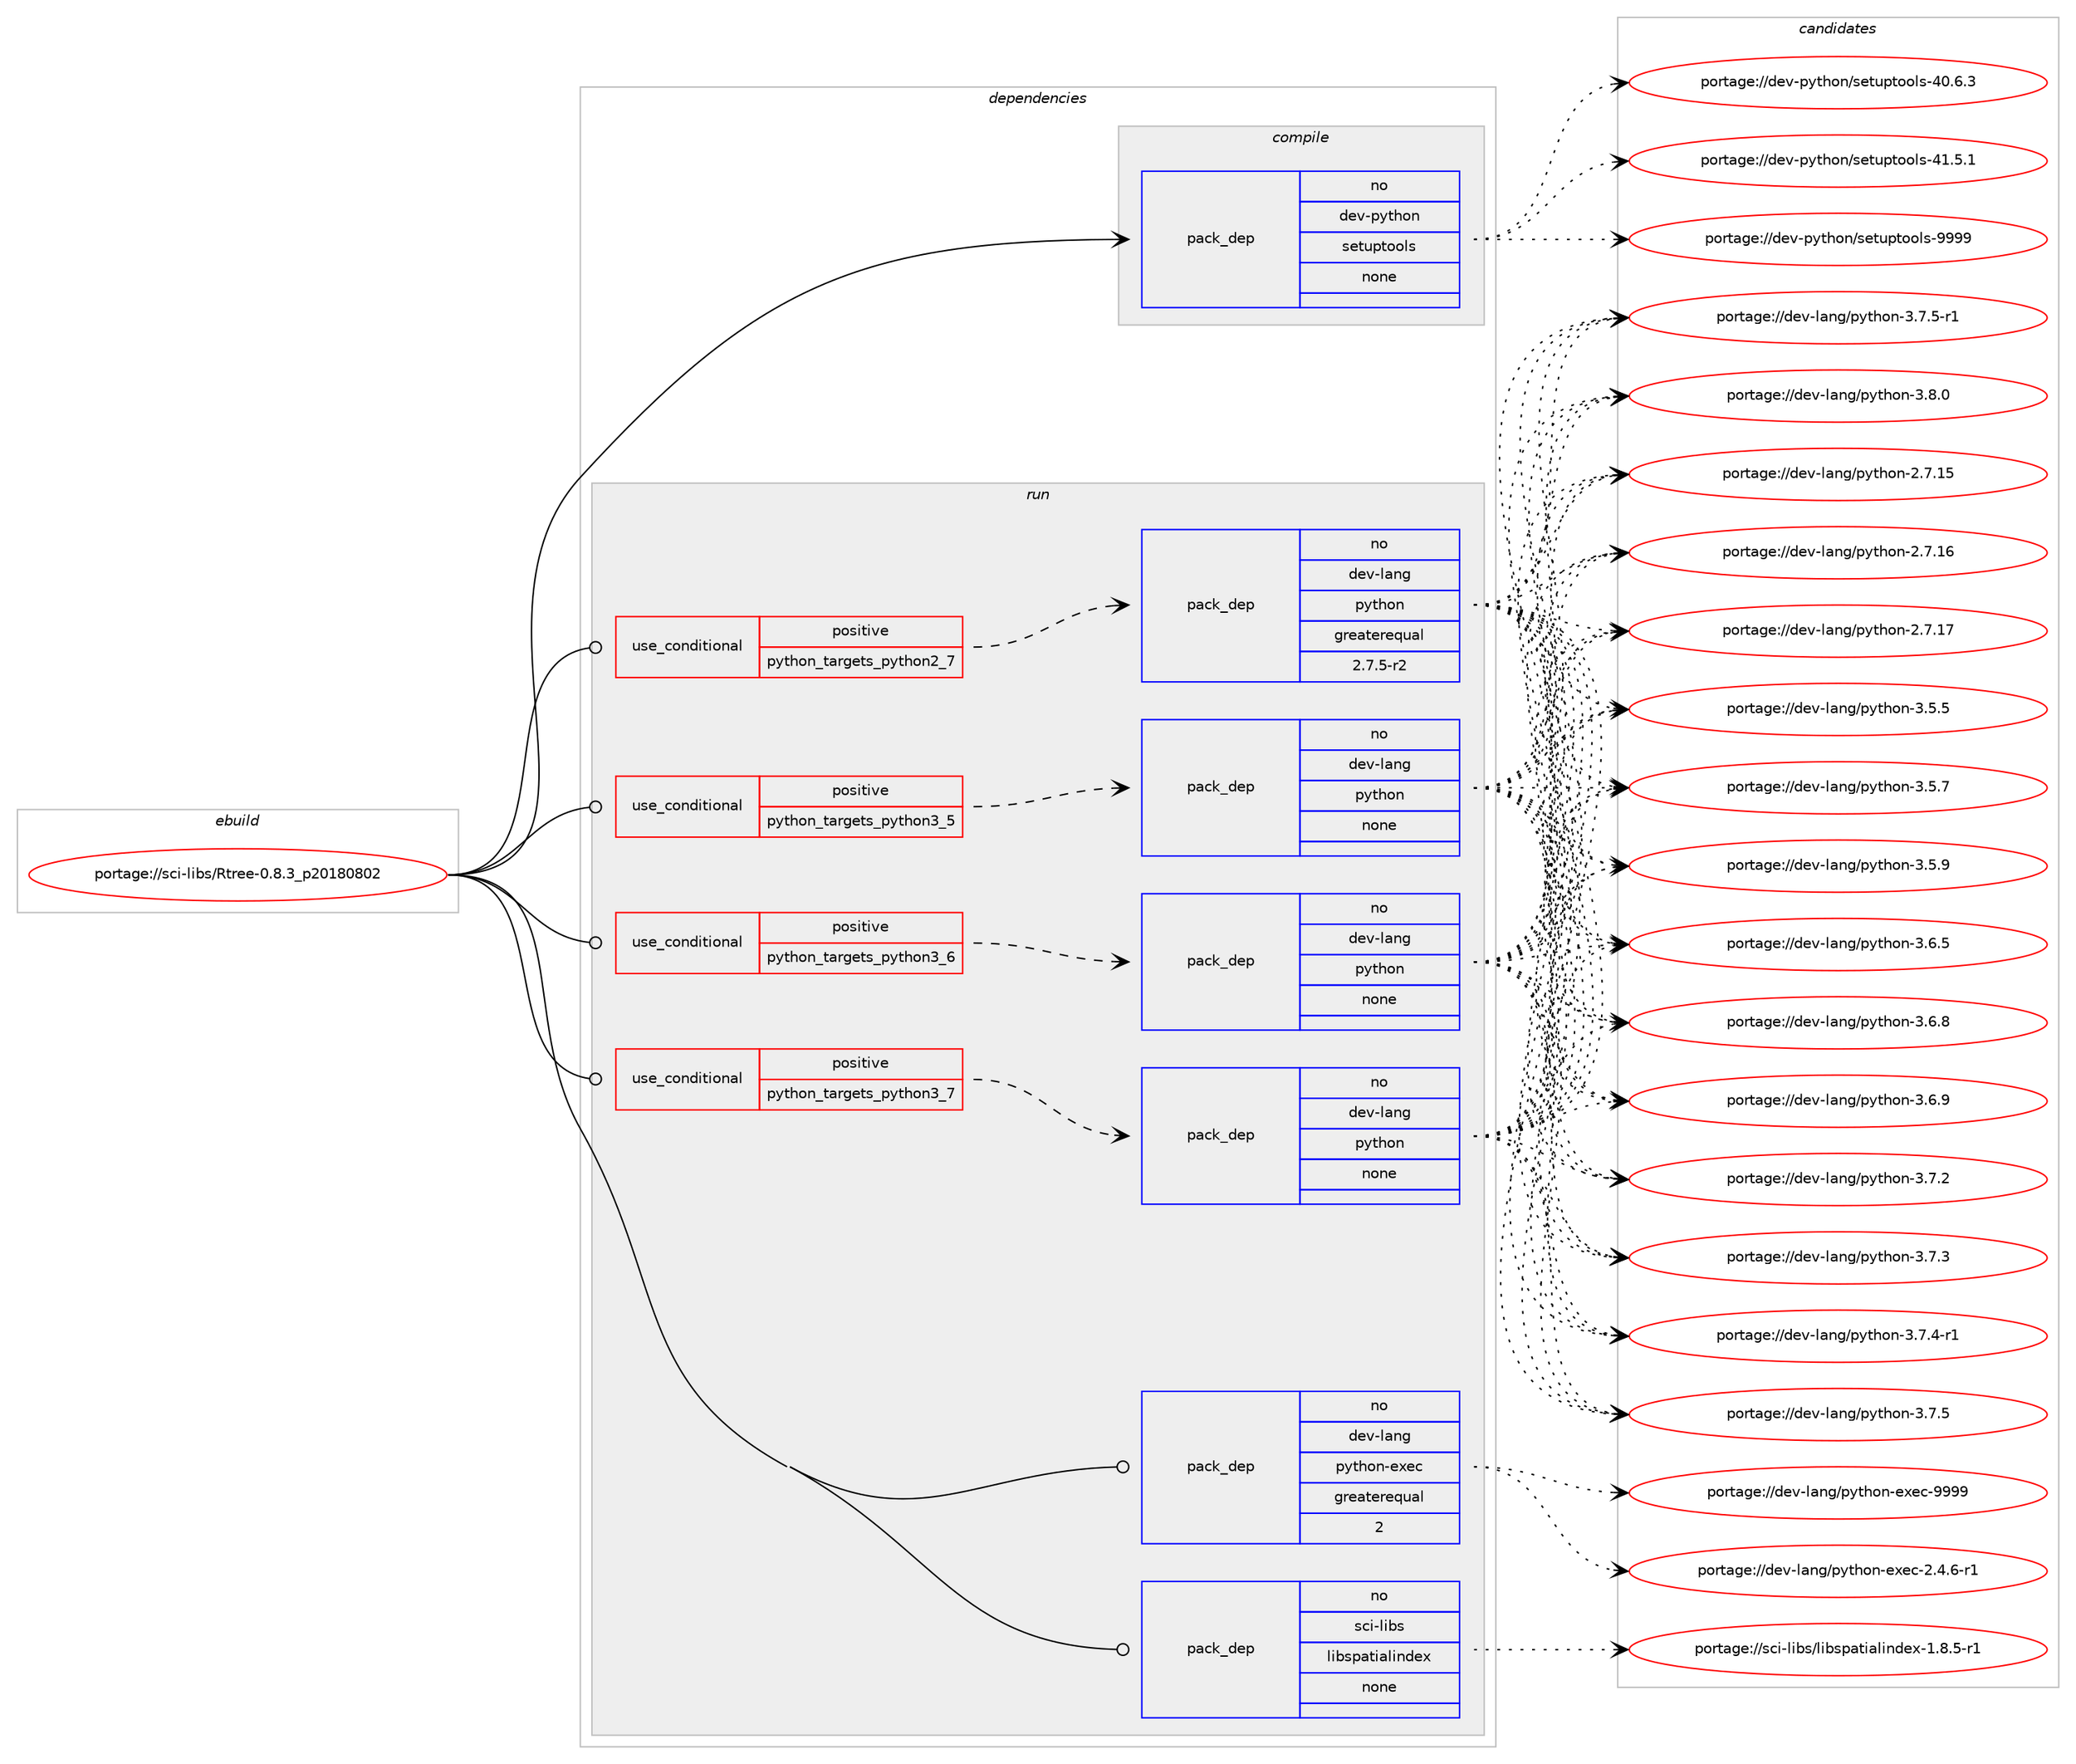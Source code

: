digraph prolog {

# *************
# Graph options
# *************

newrank=true;
concentrate=true;
compound=true;
graph [rankdir=LR,fontname=Helvetica,fontsize=10,ranksep=1.5];#, ranksep=2.5, nodesep=0.2];
edge  [arrowhead=vee];
node  [fontname=Helvetica,fontsize=10];

# **********
# The ebuild
# **********

subgraph cluster_leftcol {
color=gray;
rank=same;
label=<<i>ebuild</i>>;
id [label="portage://sci-libs/Rtree-0.8.3_p20180802", color=red, width=4, href="../sci-libs/Rtree-0.8.3_p20180802.svg"];
}

# ****************
# The dependencies
# ****************

subgraph cluster_midcol {
color=gray;
label=<<i>dependencies</i>>;
subgraph cluster_compile {
fillcolor="#eeeeee";
style=filled;
label=<<i>compile</i>>;
subgraph pack285783 {
dependency388417 [label=<<TABLE BORDER="0" CELLBORDER="1" CELLSPACING="0" CELLPADDING="4" WIDTH="220"><TR><TD ROWSPAN="6" CELLPADDING="30">pack_dep</TD></TR><TR><TD WIDTH="110">no</TD></TR><TR><TD>dev-python</TD></TR><TR><TD>setuptools</TD></TR><TR><TD>none</TD></TR><TR><TD></TD></TR></TABLE>>, shape=none, color=blue];
}
id:e -> dependency388417:w [weight=20,style="solid",arrowhead="vee"];
}
subgraph cluster_compileandrun {
fillcolor="#eeeeee";
style=filled;
label=<<i>compile and run</i>>;
}
subgraph cluster_run {
fillcolor="#eeeeee";
style=filled;
label=<<i>run</i>>;
subgraph cond96053 {
dependency388418 [label=<<TABLE BORDER="0" CELLBORDER="1" CELLSPACING="0" CELLPADDING="4"><TR><TD ROWSPAN="3" CELLPADDING="10">use_conditional</TD></TR><TR><TD>positive</TD></TR><TR><TD>python_targets_python2_7</TD></TR></TABLE>>, shape=none, color=red];
subgraph pack285784 {
dependency388419 [label=<<TABLE BORDER="0" CELLBORDER="1" CELLSPACING="0" CELLPADDING="4" WIDTH="220"><TR><TD ROWSPAN="6" CELLPADDING="30">pack_dep</TD></TR><TR><TD WIDTH="110">no</TD></TR><TR><TD>dev-lang</TD></TR><TR><TD>python</TD></TR><TR><TD>greaterequal</TD></TR><TR><TD>2.7.5-r2</TD></TR></TABLE>>, shape=none, color=blue];
}
dependency388418:e -> dependency388419:w [weight=20,style="dashed",arrowhead="vee"];
}
id:e -> dependency388418:w [weight=20,style="solid",arrowhead="odot"];
subgraph cond96054 {
dependency388420 [label=<<TABLE BORDER="0" CELLBORDER="1" CELLSPACING="0" CELLPADDING="4"><TR><TD ROWSPAN="3" CELLPADDING="10">use_conditional</TD></TR><TR><TD>positive</TD></TR><TR><TD>python_targets_python3_5</TD></TR></TABLE>>, shape=none, color=red];
subgraph pack285785 {
dependency388421 [label=<<TABLE BORDER="0" CELLBORDER="1" CELLSPACING="0" CELLPADDING="4" WIDTH="220"><TR><TD ROWSPAN="6" CELLPADDING="30">pack_dep</TD></TR><TR><TD WIDTH="110">no</TD></TR><TR><TD>dev-lang</TD></TR><TR><TD>python</TD></TR><TR><TD>none</TD></TR><TR><TD></TD></TR></TABLE>>, shape=none, color=blue];
}
dependency388420:e -> dependency388421:w [weight=20,style="dashed",arrowhead="vee"];
}
id:e -> dependency388420:w [weight=20,style="solid",arrowhead="odot"];
subgraph cond96055 {
dependency388422 [label=<<TABLE BORDER="0" CELLBORDER="1" CELLSPACING="0" CELLPADDING="4"><TR><TD ROWSPAN="3" CELLPADDING="10">use_conditional</TD></TR><TR><TD>positive</TD></TR><TR><TD>python_targets_python3_6</TD></TR></TABLE>>, shape=none, color=red];
subgraph pack285786 {
dependency388423 [label=<<TABLE BORDER="0" CELLBORDER="1" CELLSPACING="0" CELLPADDING="4" WIDTH="220"><TR><TD ROWSPAN="6" CELLPADDING="30">pack_dep</TD></TR><TR><TD WIDTH="110">no</TD></TR><TR><TD>dev-lang</TD></TR><TR><TD>python</TD></TR><TR><TD>none</TD></TR><TR><TD></TD></TR></TABLE>>, shape=none, color=blue];
}
dependency388422:e -> dependency388423:w [weight=20,style="dashed",arrowhead="vee"];
}
id:e -> dependency388422:w [weight=20,style="solid",arrowhead="odot"];
subgraph cond96056 {
dependency388424 [label=<<TABLE BORDER="0" CELLBORDER="1" CELLSPACING="0" CELLPADDING="4"><TR><TD ROWSPAN="3" CELLPADDING="10">use_conditional</TD></TR><TR><TD>positive</TD></TR><TR><TD>python_targets_python3_7</TD></TR></TABLE>>, shape=none, color=red];
subgraph pack285787 {
dependency388425 [label=<<TABLE BORDER="0" CELLBORDER="1" CELLSPACING="0" CELLPADDING="4" WIDTH="220"><TR><TD ROWSPAN="6" CELLPADDING="30">pack_dep</TD></TR><TR><TD WIDTH="110">no</TD></TR><TR><TD>dev-lang</TD></TR><TR><TD>python</TD></TR><TR><TD>none</TD></TR><TR><TD></TD></TR></TABLE>>, shape=none, color=blue];
}
dependency388424:e -> dependency388425:w [weight=20,style="dashed",arrowhead="vee"];
}
id:e -> dependency388424:w [weight=20,style="solid",arrowhead="odot"];
subgraph pack285788 {
dependency388426 [label=<<TABLE BORDER="0" CELLBORDER="1" CELLSPACING="0" CELLPADDING="4" WIDTH="220"><TR><TD ROWSPAN="6" CELLPADDING="30">pack_dep</TD></TR><TR><TD WIDTH="110">no</TD></TR><TR><TD>dev-lang</TD></TR><TR><TD>python-exec</TD></TR><TR><TD>greaterequal</TD></TR><TR><TD>2</TD></TR></TABLE>>, shape=none, color=blue];
}
id:e -> dependency388426:w [weight=20,style="solid",arrowhead="odot"];
subgraph pack285789 {
dependency388427 [label=<<TABLE BORDER="0" CELLBORDER="1" CELLSPACING="0" CELLPADDING="4" WIDTH="220"><TR><TD ROWSPAN="6" CELLPADDING="30">pack_dep</TD></TR><TR><TD WIDTH="110">no</TD></TR><TR><TD>sci-libs</TD></TR><TR><TD>libspatialindex</TD></TR><TR><TD>none</TD></TR><TR><TD></TD></TR></TABLE>>, shape=none, color=blue];
}
id:e -> dependency388427:w [weight=20,style="solid",arrowhead="odot"];
}
}

# **************
# The candidates
# **************

subgraph cluster_choices {
rank=same;
color=gray;
label=<<i>candidates</i>>;

subgraph choice285783 {
color=black;
nodesep=1;
choiceportage100101118451121211161041111104711510111611711211611111110811545524846544651 [label="portage://dev-python/setuptools-40.6.3", color=red, width=4,href="../dev-python/setuptools-40.6.3.svg"];
choiceportage100101118451121211161041111104711510111611711211611111110811545524946534649 [label="portage://dev-python/setuptools-41.5.1", color=red, width=4,href="../dev-python/setuptools-41.5.1.svg"];
choiceportage10010111845112121116104111110471151011161171121161111111081154557575757 [label="portage://dev-python/setuptools-9999", color=red, width=4,href="../dev-python/setuptools-9999.svg"];
dependency388417:e -> choiceportage100101118451121211161041111104711510111611711211611111110811545524846544651:w [style=dotted,weight="100"];
dependency388417:e -> choiceportage100101118451121211161041111104711510111611711211611111110811545524946534649:w [style=dotted,weight="100"];
dependency388417:e -> choiceportage10010111845112121116104111110471151011161171121161111111081154557575757:w [style=dotted,weight="100"];
}
subgraph choice285784 {
color=black;
nodesep=1;
choiceportage10010111845108971101034711212111610411111045504655464953 [label="portage://dev-lang/python-2.7.15", color=red, width=4,href="../dev-lang/python-2.7.15.svg"];
choiceportage10010111845108971101034711212111610411111045504655464954 [label="portage://dev-lang/python-2.7.16", color=red, width=4,href="../dev-lang/python-2.7.16.svg"];
choiceportage10010111845108971101034711212111610411111045504655464955 [label="portage://dev-lang/python-2.7.17", color=red, width=4,href="../dev-lang/python-2.7.17.svg"];
choiceportage100101118451089711010347112121116104111110455146534653 [label="portage://dev-lang/python-3.5.5", color=red, width=4,href="../dev-lang/python-3.5.5.svg"];
choiceportage100101118451089711010347112121116104111110455146534655 [label="portage://dev-lang/python-3.5.7", color=red, width=4,href="../dev-lang/python-3.5.7.svg"];
choiceportage100101118451089711010347112121116104111110455146534657 [label="portage://dev-lang/python-3.5.9", color=red, width=4,href="../dev-lang/python-3.5.9.svg"];
choiceportage100101118451089711010347112121116104111110455146544653 [label="portage://dev-lang/python-3.6.5", color=red, width=4,href="../dev-lang/python-3.6.5.svg"];
choiceportage100101118451089711010347112121116104111110455146544656 [label="portage://dev-lang/python-3.6.8", color=red, width=4,href="../dev-lang/python-3.6.8.svg"];
choiceportage100101118451089711010347112121116104111110455146544657 [label="portage://dev-lang/python-3.6.9", color=red, width=4,href="../dev-lang/python-3.6.9.svg"];
choiceportage100101118451089711010347112121116104111110455146554650 [label="portage://dev-lang/python-3.7.2", color=red, width=4,href="../dev-lang/python-3.7.2.svg"];
choiceportage100101118451089711010347112121116104111110455146554651 [label="portage://dev-lang/python-3.7.3", color=red, width=4,href="../dev-lang/python-3.7.3.svg"];
choiceportage1001011184510897110103471121211161041111104551465546524511449 [label="portage://dev-lang/python-3.7.4-r1", color=red, width=4,href="../dev-lang/python-3.7.4-r1.svg"];
choiceportage100101118451089711010347112121116104111110455146554653 [label="portage://dev-lang/python-3.7.5", color=red, width=4,href="../dev-lang/python-3.7.5.svg"];
choiceportage1001011184510897110103471121211161041111104551465546534511449 [label="portage://dev-lang/python-3.7.5-r1", color=red, width=4,href="../dev-lang/python-3.7.5-r1.svg"];
choiceportage100101118451089711010347112121116104111110455146564648 [label="portage://dev-lang/python-3.8.0", color=red, width=4,href="../dev-lang/python-3.8.0.svg"];
dependency388419:e -> choiceportage10010111845108971101034711212111610411111045504655464953:w [style=dotted,weight="100"];
dependency388419:e -> choiceportage10010111845108971101034711212111610411111045504655464954:w [style=dotted,weight="100"];
dependency388419:e -> choiceportage10010111845108971101034711212111610411111045504655464955:w [style=dotted,weight="100"];
dependency388419:e -> choiceportage100101118451089711010347112121116104111110455146534653:w [style=dotted,weight="100"];
dependency388419:e -> choiceportage100101118451089711010347112121116104111110455146534655:w [style=dotted,weight="100"];
dependency388419:e -> choiceportage100101118451089711010347112121116104111110455146534657:w [style=dotted,weight="100"];
dependency388419:e -> choiceportage100101118451089711010347112121116104111110455146544653:w [style=dotted,weight="100"];
dependency388419:e -> choiceportage100101118451089711010347112121116104111110455146544656:w [style=dotted,weight="100"];
dependency388419:e -> choiceportage100101118451089711010347112121116104111110455146544657:w [style=dotted,weight="100"];
dependency388419:e -> choiceportage100101118451089711010347112121116104111110455146554650:w [style=dotted,weight="100"];
dependency388419:e -> choiceportage100101118451089711010347112121116104111110455146554651:w [style=dotted,weight="100"];
dependency388419:e -> choiceportage1001011184510897110103471121211161041111104551465546524511449:w [style=dotted,weight="100"];
dependency388419:e -> choiceportage100101118451089711010347112121116104111110455146554653:w [style=dotted,weight="100"];
dependency388419:e -> choiceportage1001011184510897110103471121211161041111104551465546534511449:w [style=dotted,weight="100"];
dependency388419:e -> choiceportage100101118451089711010347112121116104111110455146564648:w [style=dotted,weight="100"];
}
subgraph choice285785 {
color=black;
nodesep=1;
choiceportage10010111845108971101034711212111610411111045504655464953 [label="portage://dev-lang/python-2.7.15", color=red, width=4,href="../dev-lang/python-2.7.15.svg"];
choiceportage10010111845108971101034711212111610411111045504655464954 [label="portage://dev-lang/python-2.7.16", color=red, width=4,href="../dev-lang/python-2.7.16.svg"];
choiceportage10010111845108971101034711212111610411111045504655464955 [label="portage://dev-lang/python-2.7.17", color=red, width=4,href="../dev-lang/python-2.7.17.svg"];
choiceportage100101118451089711010347112121116104111110455146534653 [label="portage://dev-lang/python-3.5.5", color=red, width=4,href="../dev-lang/python-3.5.5.svg"];
choiceportage100101118451089711010347112121116104111110455146534655 [label="portage://dev-lang/python-3.5.7", color=red, width=4,href="../dev-lang/python-3.5.7.svg"];
choiceportage100101118451089711010347112121116104111110455146534657 [label="portage://dev-lang/python-3.5.9", color=red, width=4,href="../dev-lang/python-3.5.9.svg"];
choiceportage100101118451089711010347112121116104111110455146544653 [label="portage://dev-lang/python-3.6.5", color=red, width=4,href="../dev-lang/python-3.6.5.svg"];
choiceportage100101118451089711010347112121116104111110455146544656 [label="portage://dev-lang/python-3.6.8", color=red, width=4,href="../dev-lang/python-3.6.8.svg"];
choiceportage100101118451089711010347112121116104111110455146544657 [label="portage://dev-lang/python-3.6.9", color=red, width=4,href="../dev-lang/python-3.6.9.svg"];
choiceportage100101118451089711010347112121116104111110455146554650 [label="portage://dev-lang/python-3.7.2", color=red, width=4,href="../dev-lang/python-3.7.2.svg"];
choiceportage100101118451089711010347112121116104111110455146554651 [label="portage://dev-lang/python-3.7.3", color=red, width=4,href="../dev-lang/python-3.7.3.svg"];
choiceportage1001011184510897110103471121211161041111104551465546524511449 [label="portage://dev-lang/python-3.7.4-r1", color=red, width=4,href="../dev-lang/python-3.7.4-r1.svg"];
choiceportage100101118451089711010347112121116104111110455146554653 [label="portage://dev-lang/python-3.7.5", color=red, width=4,href="../dev-lang/python-3.7.5.svg"];
choiceportage1001011184510897110103471121211161041111104551465546534511449 [label="portage://dev-lang/python-3.7.5-r1", color=red, width=4,href="../dev-lang/python-3.7.5-r1.svg"];
choiceportage100101118451089711010347112121116104111110455146564648 [label="portage://dev-lang/python-3.8.0", color=red, width=4,href="../dev-lang/python-3.8.0.svg"];
dependency388421:e -> choiceportage10010111845108971101034711212111610411111045504655464953:w [style=dotted,weight="100"];
dependency388421:e -> choiceportage10010111845108971101034711212111610411111045504655464954:w [style=dotted,weight="100"];
dependency388421:e -> choiceportage10010111845108971101034711212111610411111045504655464955:w [style=dotted,weight="100"];
dependency388421:e -> choiceportage100101118451089711010347112121116104111110455146534653:w [style=dotted,weight="100"];
dependency388421:e -> choiceportage100101118451089711010347112121116104111110455146534655:w [style=dotted,weight="100"];
dependency388421:e -> choiceportage100101118451089711010347112121116104111110455146534657:w [style=dotted,weight="100"];
dependency388421:e -> choiceportage100101118451089711010347112121116104111110455146544653:w [style=dotted,weight="100"];
dependency388421:e -> choiceportage100101118451089711010347112121116104111110455146544656:w [style=dotted,weight="100"];
dependency388421:e -> choiceportage100101118451089711010347112121116104111110455146544657:w [style=dotted,weight="100"];
dependency388421:e -> choiceportage100101118451089711010347112121116104111110455146554650:w [style=dotted,weight="100"];
dependency388421:e -> choiceportage100101118451089711010347112121116104111110455146554651:w [style=dotted,weight="100"];
dependency388421:e -> choiceportage1001011184510897110103471121211161041111104551465546524511449:w [style=dotted,weight="100"];
dependency388421:e -> choiceportage100101118451089711010347112121116104111110455146554653:w [style=dotted,weight="100"];
dependency388421:e -> choiceportage1001011184510897110103471121211161041111104551465546534511449:w [style=dotted,weight="100"];
dependency388421:e -> choiceportage100101118451089711010347112121116104111110455146564648:w [style=dotted,weight="100"];
}
subgraph choice285786 {
color=black;
nodesep=1;
choiceportage10010111845108971101034711212111610411111045504655464953 [label="portage://dev-lang/python-2.7.15", color=red, width=4,href="../dev-lang/python-2.7.15.svg"];
choiceportage10010111845108971101034711212111610411111045504655464954 [label="portage://dev-lang/python-2.7.16", color=red, width=4,href="../dev-lang/python-2.7.16.svg"];
choiceportage10010111845108971101034711212111610411111045504655464955 [label="portage://dev-lang/python-2.7.17", color=red, width=4,href="../dev-lang/python-2.7.17.svg"];
choiceportage100101118451089711010347112121116104111110455146534653 [label="portage://dev-lang/python-3.5.5", color=red, width=4,href="../dev-lang/python-3.5.5.svg"];
choiceportage100101118451089711010347112121116104111110455146534655 [label="portage://dev-lang/python-3.5.7", color=red, width=4,href="../dev-lang/python-3.5.7.svg"];
choiceportage100101118451089711010347112121116104111110455146534657 [label="portage://dev-lang/python-3.5.9", color=red, width=4,href="../dev-lang/python-3.5.9.svg"];
choiceportage100101118451089711010347112121116104111110455146544653 [label="portage://dev-lang/python-3.6.5", color=red, width=4,href="../dev-lang/python-3.6.5.svg"];
choiceportage100101118451089711010347112121116104111110455146544656 [label="portage://dev-lang/python-3.6.8", color=red, width=4,href="../dev-lang/python-3.6.8.svg"];
choiceportage100101118451089711010347112121116104111110455146544657 [label="portage://dev-lang/python-3.6.9", color=red, width=4,href="../dev-lang/python-3.6.9.svg"];
choiceportage100101118451089711010347112121116104111110455146554650 [label="portage://dev-lang/python-3.7.2", color=red, width=4,href="../dev-lang/python-3.7.2.svg"];
choiceportage100101118451089711010347112121116104111110455146554651 [label="portage://dev-lang/python-3.7.3", color=red, width=4,href="../dev-lang/python-3.7.3.svg"];
choiceportage1001011184510897110103471121211161041111104551465546524511449 [label="portage://dev-lang/python-3.7.4-r1", color=red, width=4,href="../dev-lang/python-3.7.4-r1.svg"];
choiceportage100101118451089711010347112121116104111110455146554653 [label="portage://dev-lang/python-3.7.5", color=red, width=4,href="../dev-lang/python-3.7.5.svg"];
choiceportage1001011184510897110103471121211161041111104551465546534511449 [label="portage://dev-lang/python-3.7.5-r1", color=red, width=4,href="../dev-lang/python-3.7.5-r1.svg"];
choiceportage100101118451089711010347112121116104111110455146564648 [label="portage://dev-lang/python-3.8.0", color=red, width=4,href="../dev-lang/python-3.8.0.svg"];
dependency388423:e -> choiceportage10010111845108971101034711212111610411111045504655464953:w [style=dotted,weight="100"];
dependency388423:e -> choiceportage10010111845108971101034711212111610411111045504655464954:w [style=dotted,weight="100"];
dependency388423:e -> choiceportage10010111845108971101034711212111610411111045504655464955:w [style=dotted,weight="100"];
dependency388423:e -> choiceportage100101118451089711010347112121116104111110455146534653:w [style=dotted,weight="100"];
dependency388423:e -> choiceportage100101118451089711010347112121116104111110455146534655:w [style=dotted,weight="100"];
dependency388423:e -> choiceportage100101118451089711010347112121116104111110455146534657:w [style=dotted,weight="100"];
dependency388423:e -> choiceportage100101118451089711010347112121116104111110455146544653:w [style=dotted,weight="100"];
dependency388423:e -> choiceportage100101118451089711010347112121116104111110455146544656:w [style=dotted,weight="100"];
dependency388423:e -> choiceportage100101118451089711010347112121116104111110455146544657:w [style=dotted,weight="100"];
dependency388423:e -> choiceportage100101118451089711010347112121116104111110455146554650:w [style=dotted,weight="100"];
dependency388423:e -> choiceportage100101118451089711010347112121116104111110455146554651:w [style=dotted,weight="100"];
dependency388423:e -> choiceportage1001011184510897110103471121211161041111104551465546524511449:w [style=dotted,weight="100"];
dependency388423:e -> choiceportage100101118451089711010347112121116104111110455146554653:w [style=dotted,weight="100"];
dependency388423:e -> choiceportage1001011184510897110103471121211161041111104551465546534511449:w [style=dotted,weight="100"];
dependency388423:e -> choiceportage100101118451089711010347112121116104111110455146564648:w [style=dotted,weight="100"];
}
subgraph choice285787 {
color=black;
nodesep=1;
choiceportage10010111845108971101034711212111610411111045504655464953 [label="portage://dev-lang/python-2.7.15", color=red, width=4,href="../dev-lang/python-2.7.15.svg"];
choiceportage10010111845108971101034711212111610411111045504655464954 [label="portage://dev-lang/python-2.7.16", color=red, width=4,href="../dev-lang/python-2.7.16.svg"];
choiceportage10010111845108971101034711212111610411111045504655464955 [label="portage://dev-lang/python-2.7.17", color=red, width=4,href="../dev-lang/python-2.7.17.svg"];
choiceportage100101118451089711010347112121116104111110455146534653 [label="portage://dev-lang/python-3.5.5", color=red, width=4,href="../dev-lang/python-3.5.5.svg"];
choiceportage100101118451089711010347112121116104111110455146534655 [label="portage://dev-lang/python-3.5.7", color=red, width=4,href="../dev-lang/python-3.5.7.svg"];
choiceportage100101118451089711010347112121116104111110455146534657 [label="portage://dev-lang/python-3.5.9", color=red, width=4,href="../dev-lang/python-3.5.9.svg"];
choiceportage100101118451089711010347112121116104111110455146544653 [label="portage://dev-lang/python-3.6.5", color=red, width=4,href="../dev-lang/python-3.6.5.svg"];
choiceportage100101118451089711010347112121116104111110455146544656 [label="portage://dev-lang/python-3.6.8", color=red, width=4,href="../dev-lang/python-3.6.8.svg"];
choiceportage100101118451089711010347112121116104111110455146544657 [label="portage://dev-lang/python-3.6.9", color=red, width=4,href="../dev-lang/python-3.6.9.svg"];
choiceportage100101118451089711010347112121116104111110455146554650 [label="portage://dev-lang/python-3.7.2", color=red, width=4,href="../dev-lang/python-3.7.2.svg"];
choiceportage100101118451089711010347112121116104111110455146554651 [label="portage://dev-lang/python-3.7.3", color=red, width=4,href="../dev-lang/python-3.7.3.svg"];
choiceportage1001011184510897110103471121211161041111104551465546524511449 [label="portage://dev-lang/python-3.7.4-r1", color=red, width=4,href="../dev-lang/python-3.7.4-r1.svg"];
choiceportage100101118451089711010347112121116104111110455146554653 [label="portage://dev-lang/python-3.7.5", color=red, width=4,href="../dev-lang/python-3.7.5.svg"];
choiceportage1001011184510897110103471121211161041111104551465546534511449 [label="portage://dev-lang/python-3.7.5-r1", color=red, width=4,href="../dev-lang/python-3.7.5-r1.svg"];
choiceportage100101118451089711010347112121116104111110455146564648 [label="portage://dev-lang/python-3.8.0", color=red, width=4,href="../dev-lang/python-3.8.0.svg"];
dependency388425:e -> choiceportage10010111845108971101034711212111610411111045504655464953:w [style=dotted,weight="100"];
dependency388425:e -> choiceportage10010111845108971101034711212111610411111045504655464954:w [style=dotted,weight="100"];
dependency388425:e -> choiceportage10010111845108971101034711212111610411111045504655464955:w [style=dotted,weight="100"];
dependency388425:e -> choiceportage100101118451089711010347112121116104111110455146534653:w [style=dotted,weight="100"];
dependency388425:e -> choiceportage100101118451089711010347112121116104111110455146534655:w [style=dotted,weight="100"];
dependency388425:e -> choiceportage100101118451089711010347112121116104111110455146534657:w [style=dotted,weight="100"];
dependency388425:e -> choiceportage100101118451089711010347112121116104111110455146544653:w [style=dotted,weight="100"];
dependency388425:e -> choiceportage100101118451089711010347112121116104111110455146544656:w [style=dotted,weight="100"];
dependency388425:e -> choiceportage100101118451089711010347112121116104111110455146544657:w [style=dotted,weight="100"];
dependency388425:e -> choiceportage100101118451089711010347112121116104111110455146554650:w [style=dotted,weight="100"];
dependency388425:e -> choiceportage100101118451089711010347112121116104111110455146554651:w [style=dotted,weight="100"];
dependency388425:e -> choiceportage1001011184510897110103471121211161041111104551465546524511449:w [style=dotted,weight="100"];
dependency388425:e -> choiceportage100101118451089711010347112121116104111110455146554653:w [style=dotted,weight="100"];
dependency388425:e -> choiceportage1001011184510897110103471121211161041111104551465546534511449:w [style=dotted,weight="100"];
dependency388425:e -> choiceportage100101118451089711010347112121116104111110455146564648:w [style=dotted,weight="100"];
}
subgraph choice285788 {
color=black;
nodesep=1;
choiceportage10010111845108971101034711212111610411111045101120101994550465246544511449 [label="portage://dev-lang/python-exec-2.4.6-r1", color=red, width=4,href="../dev-lang/python-exec-2.4.6-r1.svg"];
choiceportage10010111845108971101034711212111610411111045101120101994557575757 [label="portage://dev-lang/python-exec-9999", color=red, width=4,href="../dev-lang/python-exec-9999.svg"];
dependency388426:e -> choiceportage10010111845108971101034711212111610411111045101120101994550465246544511449:w [style=dotted,weight="100"];
dependency388426:e -> choiceportage10010111845108971101034711212111610411111045101120101994557575757:w [style=dotted,weight="100"];
}
subgraph choice285789 {
color=black;
nodesep=1;
choiceportage115991054510810598115471081059811511297116105971081051101001011204549465646534511449 [label="portage://sci-libs/libspatialindex-1.8.5-r1", color=red, width=4,href="../sci-libs/libspatialindex-1.8.5-r1.svg"];
dependency388427:e -> choiceportage115991054510810598115471081059811511297116105971081051101001011204549465646534511449:w [style=dotted,weight="100"];
}
}

}
